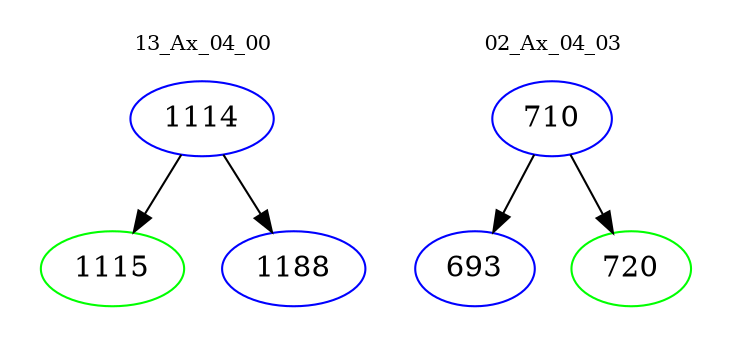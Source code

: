digraph{
subgraph cluster_0 {
color = white
label = "13_Ax_04_00";
fontsize=10;
T0_1114 [label="1114", color="blue"]
T0_1114 -> T0_1115 [color="black"]
T0_1115 [label="1115", color="green"]
T0_1114 -> T0_1188 [color="black"]
T0_1188 [label="1188", color="blue"]
}
subgraph cluster_1 {
color = white
label = "02_Ax_04_03";
fontsize=10;
T1_710 [label="710", color="blue"]
T1_710 -> T1_693 [color="black"]
T1_693 [label="693", color="blue"]
T1_710 -> T1_720 [color="black"]
T1_720 [label="720", color="green"]
}
}
